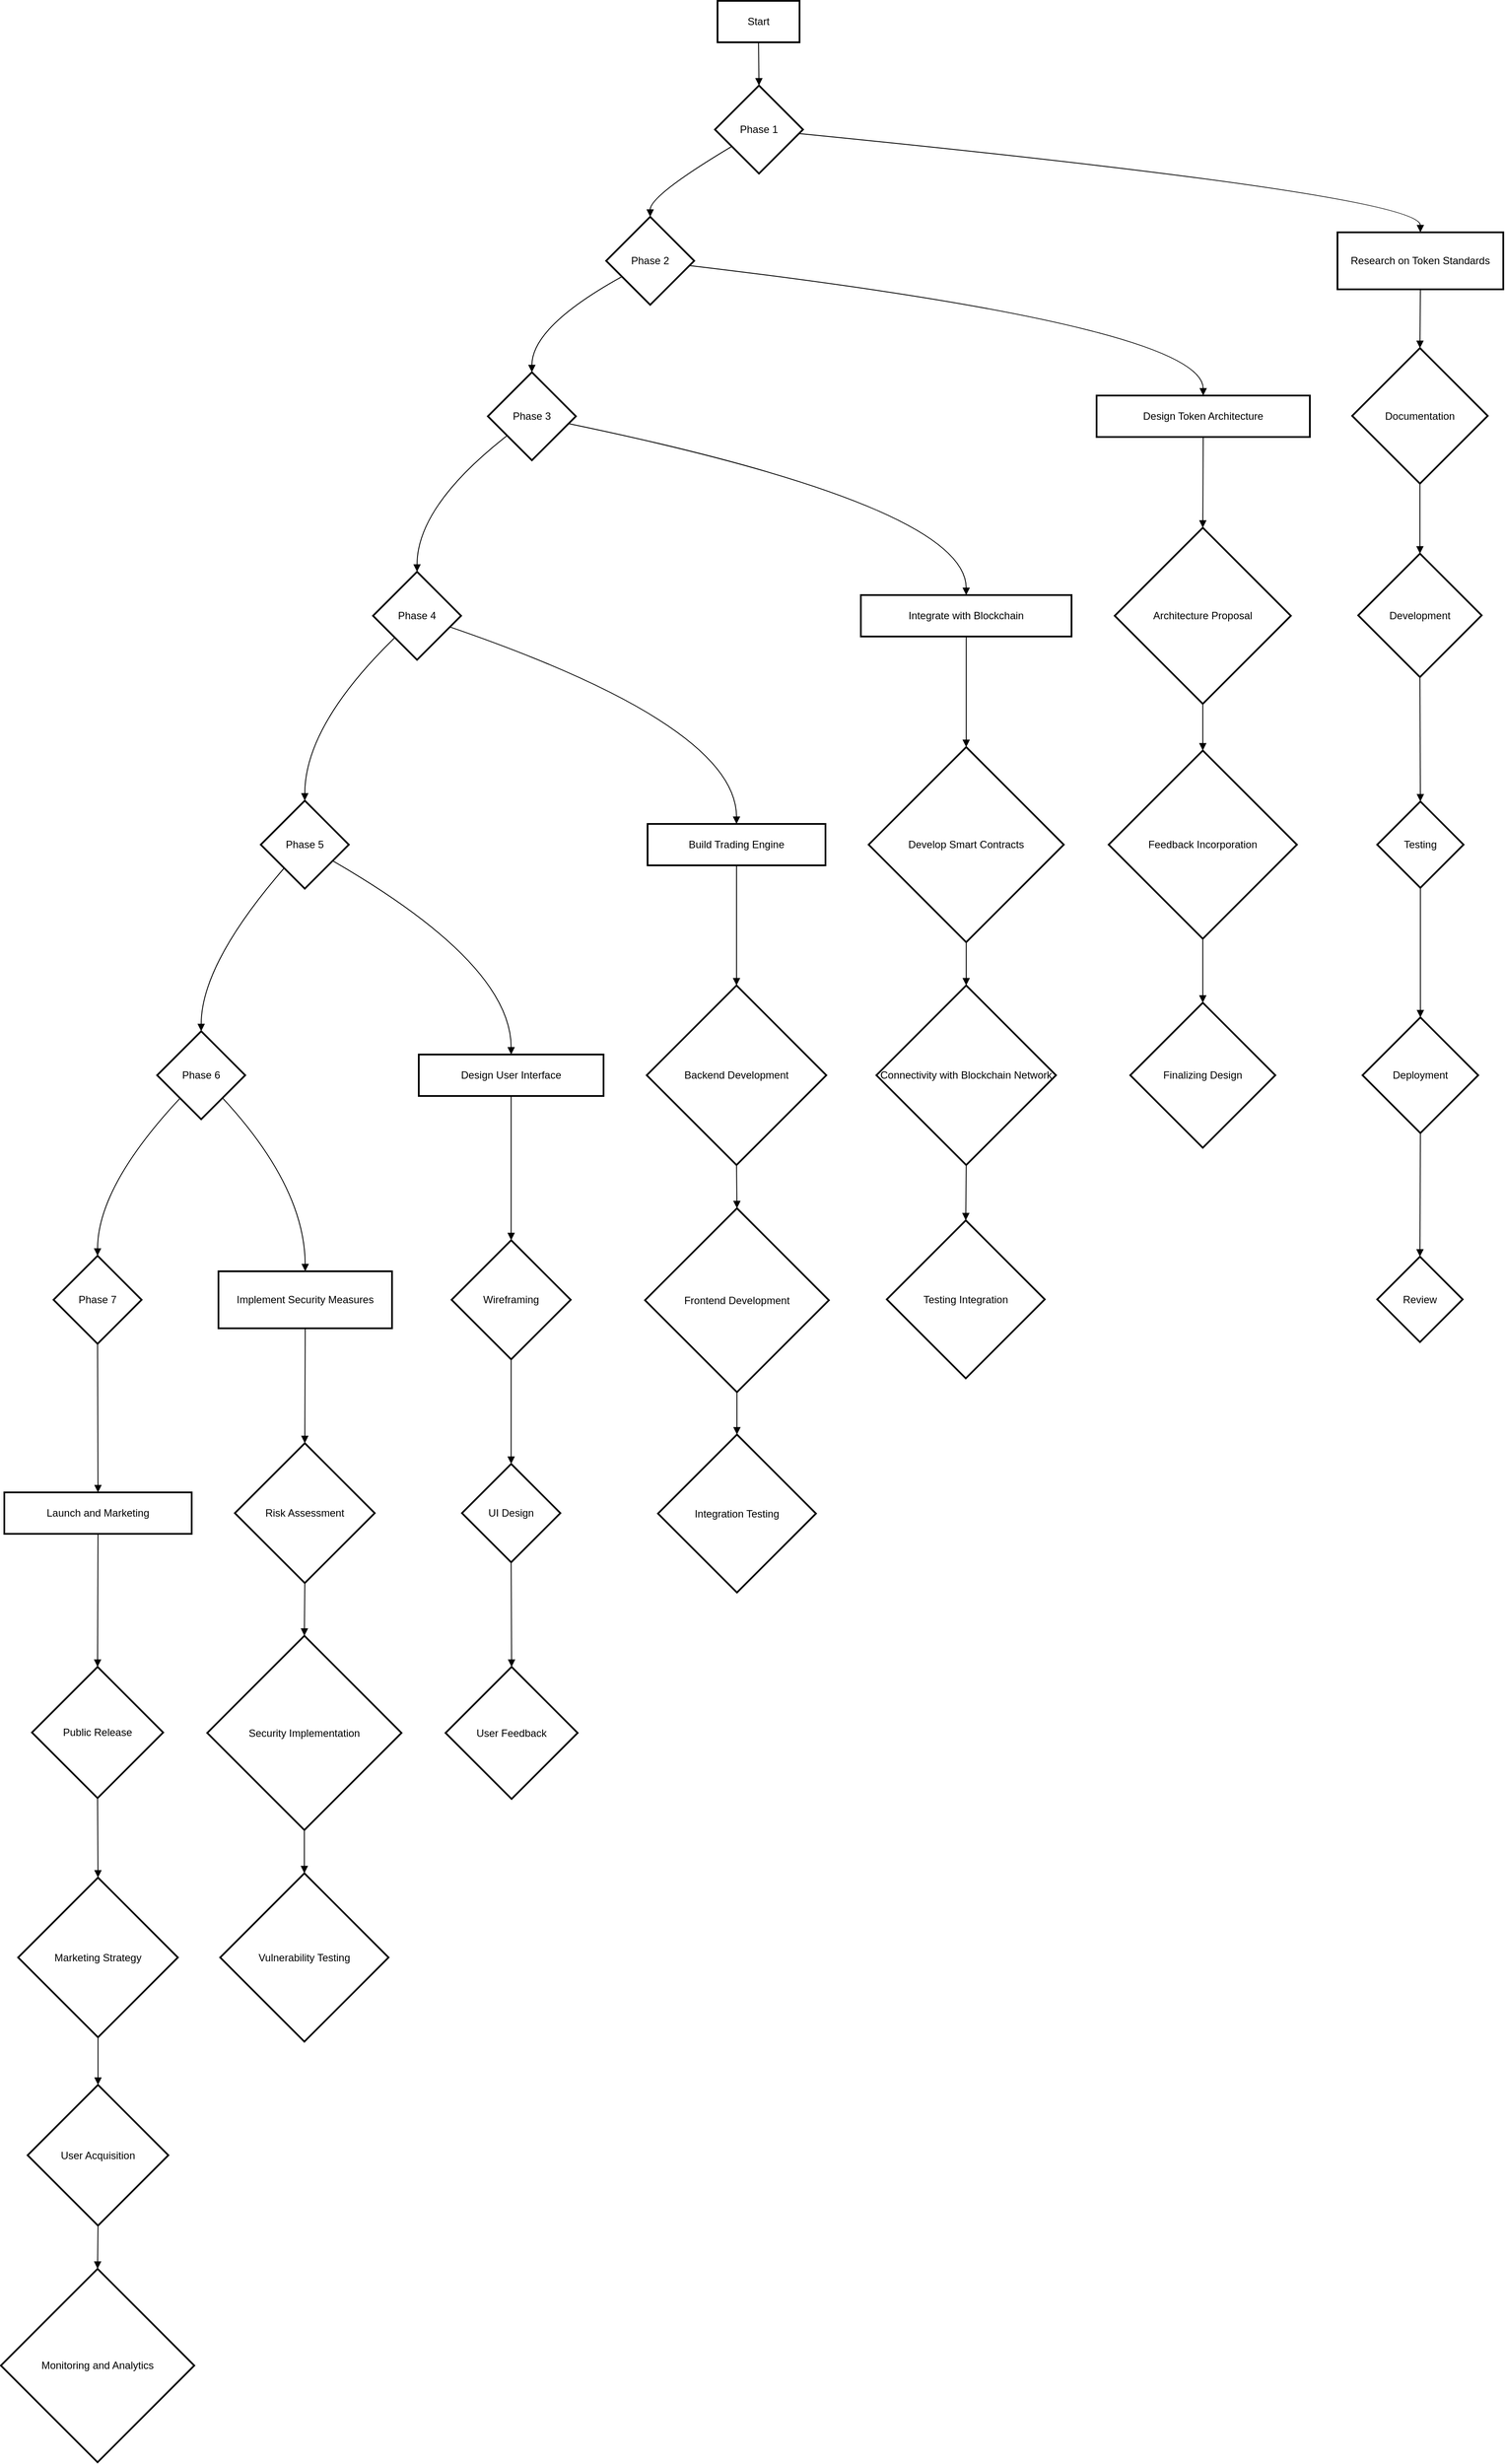 <mxfile version="24.7.17">
  <diagram name="Page-1" id="4DHFi4yc1U27s_IXjOMK">
    <mxGraphModel>
      <root>
        <mxCell id="0" />
        <mxCell id="1" parent="0" />
        <mxCell id="2" value="Start" style="whiteSpace=wrap;strokeWidth=2;" vertex="1" parent="1">
          <mxGeometry x="838" y="8" width="95" height="48" as="geometry" />
        </mxCell>
        <mxCell id="3" value="Phase 1" style="rhombus;strokeWidth=2;whiteSpace=wrap;" vertex="1" parent="1">
          <mxGeometry x="835" y="106" width="102" height="102" as="geometry" />
        </mxCell>
        <mxCell id="4" value="Phase 2" style="rhombus;strokeWidth=2;whiteSpace=wrap;" vertex="1" parent="1">
          <mxGeometry x="709" y="258" width="102" height="102" as="geometry" />
        </mxCell>
        <mxCell id="5" value="Phase 3" style="rhombus;strokeWidth=2;whiteSpace=wrap;" vertex="1" parent="1">
          <mxGeometry x="572" y="438" width="102" height="102" as="geometry" />
        </mxCell>
        <mxCell id="6" value="Phase 4" style="rhombus;strokeWidth=2;whiteSpace=wrap;" vertex="1" parent="1">
          <mxGeometry x="439" y="669" width="102" height="102" as="geometry" />
        </mxCell>
        <mxCell id="7" value="Phase 5" style="rhombus;strokeWidth=2;whiteSpace=wrap;" vertex="1" parent="1">
          <mxGeometry x="309" y="934" width="102" height="102" as="geometry" />
        </mxCell>
        <mxCell id="8" value="Phase 6" style="rhombus;strokeWidth=2;whiteSpace=wrap;" vertex="1" parent="1">
          <mxGeometry x="189" y="1201" width="102" height="102" as="geometry" />
        </mxCell>
        <mxCell id="9" value="Phase 7" style="rhombus;strokeWidth=2;whiteSpace=wrap;" vertex="1" parent="1">
          <mxGeometry x="69" y="1461" width="102" height="102" as="geometry" />
        </mxCell>
        <mxCell id="10" value="Research on Token Standards" style="whiteSpace=wrap;strokeWidth=2;" vertex="1" parent="1">
          <mxGeometry x="1556" y="276" width="192" height="66" as="geometry" />
        </mxCell>
        <mxCell id="11" value="Documentation" style="rhombus;strokeWidth=2;whiteSpace=wrap;" vertex="1" parent="1">
          <mxGeometry x="1573" y="410" width="157" height="157" as="geometry" />
        </mxCell>
        <mxCell id="12" value="Development" style="rhombus;strokeWidth=2;whiteSpace=wrap;" vertex="1" parent="1">
          <mxGeometry x="1580" y="648" width="143" height="143" as="geometry" />
        </mxCell>
        <mxCell id="13" value="Testing" style="rhombus;strokeWidth=2;whiteSpace=wrap;" vertex="1" parent="1">
          <mxGeometry x="1602" y="935" width="100" height="100" as="geometry" />
        </mxCell>
        <mxCell id="14" value="Deployment" style="rhombus;strokeWidth=2;whiteSpace=wrap;" vertex="1" parent="1">
          <mxGeometry x="1585" y="1185" width="134" height="134" as="geometry" />
        </mxCell>
        <mxCell id="15" value="Review" style="rhombus;strokeWidth=2;whiteSpace=wrap;" vertex="1" parent="1">
          <mxGeometry x="1602" y="1462" width="99" height="99" as="geometry" />
        </mxCell>
        <mxCell id="16" value="Design Token Architecture" style="whiteSpace=wrap;strokeWidth=2;" vertex="1" parent="1">
          <mxGeometry x="1277" y="465" width="247" height="48" as="geometry" />
        </mxCell>
        <mxCell id="17" value="Architecture Proposal" style="rhombus;strokeWidth=2;whiteSpace=wrap;" vertex="1" parent="1">
          <mxGeometry x="1298" y="618" width="204" height="204" as="geometry" />
        </mxCell>
        <mxCell id="18" value="Feedback Incorporation" style="rhombus;strokeWidth=2;whiteSpace=wrap;" vertex="1" parent="1">
          <mxGeometry x="1291" y="876" width="218" height="218" as="geometry" />
        </mxCell>
        <mxCell id="19" value="Finalizing Design" style="rhombus;strokeWidth=2;whiteSpace=wrap;" vertex="1" parent="1">
          <mxGeometry x="1316" y="1168" width="168" height="168" as="geometry" />
        </mxCell>
        <mxCell id="20" value="Integrate with Blockchain" style="whiteSpace=wrap;strokeWidth=2;" vertex="1" parent="1">
          <mxGeometry x="1004" y="696" width="244" height="48" as="geometry" />
        </mxCell>
        <mxCell id="21" value="Develop Smart Contracts" style="rhombus;strokeWidth=2;whiteSpace=wrap;" vertex="1" parent="1">
          <mxGeometry x="1013" y="872" width="226" height="226" as="geometry" />
        </mxCell>
        <mxCell id="22" value="Connectivity with Blockchain Network" style="rhombus;strokeWidth=2;whiteSpace=wrap;" vertex="1" parent="1">
          <mxGeometry x="1022" y="1148" width="208" height="208" as="geometry" />
        </mxCell>
        <mxCell id="23" value="Testing Integration" style="rhombus;strokeWidth=2;whiteSpace=wrap;" vertex="1" parent="1">
          <mxGeometry x="1034" y="1420" width="183" height="183" as="geometry" />
        </mxCell>
        <mxCell id="24" value="Build Trading Engine" style="whiteSpace=wrap;strokeWidth=2;" vertex="1" parent="1">
          <mxGeometry x="757" y="961" width="206" height="48" as="geometry" />
        </mxCell>
        <mxCell id="25" value="Backend Development" style="rhombus;strokeWidth=2;whiteSpace=wrap;" vertex="1" parent="1">
          <mxGeometry x="756" y="1148" width="208" height="208" as="geometry" />
        </mxCell>
        <mxCell id="26" value="Frontend Development" style="rhombus;strokeWidth=2;whiteSpace=wrap;" vertex="1" parent="1">
          <mxGeometry x="754" y="1406" width="213" height="213" as="geometry" />
        </mxCell>
        <mxCell id="27" value="Integration Testing" style="rhombus;strokeWidth=2;whiteSpace=wrap;" vertex="1" parent="1">
          <mxGeometry x="769" y="1668" width="183" height="183" as="geometry" />
        </mxCell>
        <mxCell id="28" value="Design User Interface" style="whiteSpace=wrap;strokeWidth=2;" vertex="1" parent="1">
          <mxGeometry x="492" y="1228" width="214" height="48" as="geometry" />
        </mxCell>
        <mxCell id="29" value="Wireframing" style="rhombus;strokeWidth=2;whiteSpace=wrap;" vertex="1" parent="1">
          <mxGeometry x="530" y="1443" width="138" height="138" as="geometry" />
        </mxCell>
        <mxCell id="30" value="UI Design" style="rhombus;strokeWidth=2;whiteSpace=wrap;" vertex="1" parent="1">
          <mxGeometry x="542" y="1702" width="114" height="114" as="geometry" />
        </mxCell>
        <mxCell id="31" value="User Feedback" style="rhombus;strokeWidth=2;whiteSpace=wrap;" vertex="1" parent="1">
          <mxGeometry x="523" y="1937" width="153" height="153" as="geometry" />
        </mxCell>
        <mxCell id="32" value="Implement Security Measures" style="whiteSpace=wrap;strokeWidth=2;" vertex="1" parent="1">
          <mxGeometry x="260" y="1479" width="201" height="66" as="geometry" />
        </mxCell>
        <mxCell id="33" value="Risk Assessment" style="rhombus;strokeWidth=2;whiteSpace=wrap;" vertex="1" parent="1">
          <mxGeometry x="279" y="1678" width="162" height="162" as="geometry" />
        </mxCell>
        <mxCell id="34" value="Security Implementation" style="rhombus;strokeWidth=2;whiteSpace=wrap;" vertex="1" parent="1">
          <mxGeometry x="247" y="1901" width="225" height="225" as="geometry" />
        </mxCell>
        <mxCell id="35" value="Vulnerability Testing" style="rhombus;strokeWidth=2;whiteSpace=wrap;" vertex="1" parent="1">
          <mxGeometry x="262" y="2176" width="195" height="195" as="geometry" />
        </mxCell>
        <mxCell id="36" value="Launch and Marketing" style="whiteSpace=wrap;strokeWidth=2;" vertex="1" parent="1">
          <mxGeometry x="12" y="1735" width="217" height="48" as="geometry" />
        </mxCell>
        <mxCell id="37" value="Public Release" style="rhombus;strokeWidth=2;whiteSpace=wrap;" vertex="1" parent="1">
          <mxGeometry x="44" y="1937" width="152" height="152" as="geometry" />
        </mxCell>
        <mxCell id="38" value="Marketing Strategy" style="rhombus;strokeWidth=2;whiteSpace=wrap;" vertex="1" parent="1">
          <mxGeometry x="28" y="2181" width="185" height="185" as="geometry" />
        </mxCell>
        <mxCell id="39" value="User Acquisition" style="rhombus;strokeWidth=2;whiteSpace=wrap;" vertex="1" parent="1">
          <mxGeometry x="39" y="2421" width="163" height="163" as="geometry" />
        </mxCell>
        <mxCell id="40" value="Monitoring and Analytics" style="rhombus;strokeWidth=2;whiteSpace=wrap;" vertex="1" parent="1">
          <mxGeometry x="8" y="2634" width="224" height="224" as="geometry" />
        </mxCell>
        <mxCell id="41" value="" style="curved=1;startArrow=none;endArrow=block;exitX=0.5;exitY=1.01;entryX=0.5;entryY=0;" edge="1" parent="1" source="2" target="3">
          <mxGeometry relative="1" as="geometry">
            <Array as="points" />
          </mxGeometry>
        </mxCell>
        <mxCell id="42" value="" style="curved=1;startArrow=none;endArrow=block;exitX=0;exitY=0.81;entryX=0.5;entryY=0;" edge="1" parent="1" source="3" target="4">
          <mxGeometry relative="1" as="geometry">
            <Array as="points">
              <mxPoint x="760" y="233" />
            </Array>
          </mxGeometry>
        </mxCell>
        <mxCell id="43" value="" style="curved=1;startArrow=none;endArrow=block;exitX=0;exitY=0.78;entryX=0.5;entryY=0;" edge="1" parent="1" source="4" target="5">
          <mxGeometry relative="1" as="geometry">
            <Array as="points">
              <mxPoint x="623" y="385" />
            </Array>
          </mxGeometry>
        </mxCell>
        <mxCell id="44" value="" style="curved=1;startArrow=none;endArrow=block;exitX=0;exitY=0.89;entryX=0.5;entryY=0;" edge="1" parent="1" source="5" target="6">
          <mxGeometry relative="1" as="geometry">
            <Array as="points">
              <mxPoint x="490" y="593" />
            </Array>
          </mxGeometry>
        </mxCell>
        <mxCell id="45" value="" style="curved=1;startArrow=none;endArrow=block;exitX=0;exitY=0.99;entryX=0.5;entryY=0;" edge="1" parent="1" source="6" target="7">
          <mxGeometry relative="1" as="geometry">
            <Array as="points">
              <mxPoint x="360" y="847" />
            </Array>
          </mxGeometry>
        </mxCell>
        <mxCell id="46" value="" style="curved=1;startArrow=none;endArrow=block;exitX=0.06;exitY=1;entryX=0.5;entryY=0;" edge="1" parent="1" source="7" target="8">
          <mxGeometry relative="1" as="geometry">
            <Array as="points">
              <mxPoint x="240" y="1123" />
            </Array>
          </mxGeometry>
        </mxCell>
        <mxCell id="47" value="" style="curved=1;startArrow=none;endArrow=block;exitX=0.04;exitY=1;entryX=0.5;entryY=0;" edge="1" parent="1" source="8" target="9">
          <mxGeometry relative="1" as="geometry">
            <Array as="points">
              <mxPoint x="120" y="1381" />
            </Array>
          </mxGeometry>
        </mxCell>
        <mxCell id="48" value="" style="curved=1;startArrow=none;endArrow=block;exitX=1;exitY=0.55;entryX=0.5;entryY=0.01;" edge="1" parent="1" source="3" target="10">
          <mxGeometry relative="1" as="geometry">
            <Array as="points">
              <mxPoint x="1652" y="233" />
            </Array>
          </mxGeometry>
        </mxCell>
        <mxCell id="49" value="" style="curved=1;startArrow=none;endArrow=block;exitX=0.5;exitY=1.01;entryX=0.5;entryY=0;" edge="1" parent="1" source="10" target="11">
          <mxGeometry relative="1" as="geometry">
            <Array as="points" />
          </mxGeometry>
        </mxCell>
        <mxCell id="50" value="" style="curved=1;startArrow=none;endArrow=block;exitX=0.5;exitY=1;entryX=0.5;entryY=0;" edge="1" parent="1" source="11" target="12">
          <mxGeometry relative="1" as="geometry">
            <Array as="points" />
          </mxGeometry>
        </mxCell>
        <mxCell id="51" value="" style="curved=1;startArrow=none;endArrow=block;exitX=0.5;exitY=1;entryX=0.5;entryY=0;" edge="1" parent="1" source="12" target="13">
          <mxGeometry relative="1" as="geometry">
            <Array as="points" />
          </mxGeometry>
        </mxCell>
        <mxCell id="52" value="" style="curved=1;startArrow=none;endArrow=block;exitX=0.5;exitY=1;entryX=0.5;entryY=0;" edge="1" parent="1" source="13" target="14">
          <mxGeometry relative="1" as="geometry">
            <Array as="points" />
          </mxGeometry>
        </mxCell>
        <mxCell id="53" value="" style="curved=1;startArrow=none;endArrow=block;exitX=0.5;exitY=1;entryX=0.5;entryY=0;" edge="1" parent="1" source="14" target="15">
          <mxGeometry relative="1" as="geometry">
            <Array as="points" />
          </mxGeometry>
        </mxCell>
        <mxCell id="54" value="" style="curved=1;startArrow=none;endArrow=block;exitX=1;exitY=0.56;entryX=0.5;entryY=0;" edge="1" parent="1" source="4" target="16">
          <mxGeometry relative="1" as="geometry">
            <Array as="points">
              <mxPoint x="1400" y="385" />
            </Array>
          </mxGeometry>
        </mxCell>
        <mxCell id="55" value="" style="curved=1;startArrow=none;endArrow=block;exitX=0.5;exitY=1;entryX=0.5;entryY=0;" edge="1" parent="1" source="16" target="17">
          <mxGeometry relative="1" as="geometry">
            <Array as="points" />
          </mxGeometry>
        </mxCell>
        <mxCell id="56" value="" style="curved=1;startArrow=none;endArrow=block;exitX=0.5;exitY=1;entryX=0.5;entryY=0;" edge="1" parent="1" source="17" target="18">
          <mxGeometry relative="1" as="geometry">
            <Array as="points" />
          </mxGeometry>
        </mxCell>
        <mxCell id="57" value="" style="curved=1;startArrow=none;endArrow=block;exitX=0.5;exitY=1;entryX=0.5;entryY=0;" edge="1" parent="1" source="18" target="19">
          <mxGeometry relative="1" as="geometry">
            <Array as="points" />
          </mxGeometry>
        </mxCell>
        <mxCell id="58" value="" style="curved=1;startArrow=none;endArrow=block;exitX=1;exitY=0.6;entryX=0.5;entryY=-0.01;" edge="1" parent="1" source="5" target="20">
          <mxGeometry relative="1" as="geometry">
            <Array as="points">
              <mxPoint x="1126" y="593" />
            </Array>
          </mxGeometry>
        </mxCell>
        <mxCell id="59" value="" style="curved=1;startArrow=none;endArrow=block;exitX=0.5;exitY=1;entryX=0.5;entryY=0;" edge="1" parent="1" source="20" target="21">
          <mxGeometry relative="1" as="geometry">
            <Array as="points" />
          </mxGeometry>
        </mxCell>
        <mxCell id="60" value="" style="curved=1;startArrow=none;endArrow=block;exitX=0.5;exitY=1;entryX=0.5;entryY=0;" edge="1" parent="1" source="21" target="22">
          <mxGeometry relative="1" as="geometry">
            <Array as="points" />
          </mxGeometry>
        </mxCell>
        <mxCell id="61" value="" style="curved=1;startArrow=none;endArrow=block;exitX=0.5;exitY=1;entryX=0.5;entryY=0;" edge="1" parent="1" source="22" target="23">
          <mxGeometry relative="1" as="geometry">
            <Array as="points" />
          </mxGeometry>
        </mxCell>
        <mxCell id="62" value="" style="curved=1;startArrow=none;endArrow=block;exitX=1;exitY=0.67;entryX=0.5;entryY=-0.01;" edge="1" parent="1" source="6" target="24">
          <mxGeometry relative="1" as="geometry">
            <Array as="points">
              <mxPoint x="860" y="847" />
            </Array>
          </mxGeometry>
        </mxCell>
        <mxCell id="63" value="" style="curved=1;startArrow=none;endArrow=block;exitX=0.5;exitY=1;entryX=0.5;entryY=0;" edge="1" parent="1" source="24" target="25">
          <mxGeometry relative="1" as="geometry">
            <Array as="points" />
          </mxGeometry>
        </mxCell>
        <mxCell id="64" value="" style="curved=1;startArrow=none;endArrow=block;exitX=0.5;exitY=1;entryX=0.5;entryY=0;" edge="1" parent="1" source="25" target="26">
          <mxGeometry relative="1" as="geometry">
            <Array as="points" />
          </mxGeometry>
        </mxCell>
        <mxCell id="65" value="" style="curved=1;startArrow=none;endArrow=block;exitX=0.5;exitY=1;entryX=0.5;entryY=0;" edge="1" parent="1" source="26" target="27">
          <mxGeometry relative="1" as="geometry">
            <Array as="points" />
          </mxGeometry>
        </mxCell>
        <mxCell id="66" value="" style="curved=1;startArrow=none;endArrow=block;exitX=1;exitY=0.79;entryX=0.5;entryY=-0.01;" edge="1" parent="1" source="7" target="28">
          <mxGeometry relative="1" as="geometry">
            <Array as="points">
              <mxPoint x="599" y="1123" />
            </Array>
          </mxGeometry>
        </mxCell>
        <mxCell id="67" value="" style="curved=1;startArrow=none;endArrow=block;exitX=0.5;exitY=1;entryX=0.5;entryY=0;" edge="1" parent="1" source="28" target="29">
          <mxGeometry relative="1" as="geometry">
            <Array as="points" />
          </mxGeometry>
        </mxCell>
        <mxCell id="68" value="" style="curved=1;startArrow=none;endArrow=block;exitX=0.5;exitY=1;entryX=0.5;entryY=0;" edge="1" parent="1" source="29" target="30">
          <mxGeometry relative="1" as="geometry">
            <Array as="points" />
          </mxGeometry>
        </mxCell>
        <mxCell id="69" value="" style="curved=1;startArrow=none;endArrow=block;exitX=0.5;exitY=1.01;entryX=0.5;entryY=0;" edge="1" parent="1" source="30" target="31">
          <mxGeometry relative="1" as="geometry">
            <Array as="points" />
          </mxGeometry>
        </mxCell>
        <mxCell id="70" value="" style="curved=1;startArrow=none;endArrow=block;exitX=0.97;exitY=1;entryX=0.5;entryY=0;" edge="1" parent="1" source="8" target="32">
          <mxGeometry relative="1" as="geometry">
            <Array as="points">
              <mxPoint x="360" y="1381" />
            </Array>
          </mxGeometry>
        </mxCell>
        <mxCell id="71" value="" style="curved=1;startArrow=none;endArrow=block;exitX=0.5;exitY=1;entryX=0.5;entryY=0;" edge="1" parent="1" source="32" target="33">
          <mxGeometry relative="1" as="geometry">
            <Array as="points" />
          </mxGeometry>
        </mxCell>
        <mxCell id="72" value="" style="curved=1;startArrow=none;endArrow=block;exitX=0.5;exitY=1;entryX=0.5;entryY=0;" edge="1" parent="1" source="33" target="34">
          <mxGeometry relative="1" as="geometry">
            <Array as="points" />
          </mxGeometry>
        </mxCell>
        <mxCell id="73" value="" style="curved=1;startArrow=none;endArrow=block;exitX=0.5;exitY=1;entryX=0.5;entryY=0;" edge="1" parent="1" source="34" target="35">
          <mxGeometry relative="1" as="geometry">
            <Array as="points" />
          </mxGeometry>
        </mxCell>
        <mxCell id="74" value="" style="curved=1;startArrow=none;endArrow=block;exitX=0.5;exitY=1;entryX=0.5;entryY=0.01;" edge="1" parent="1" source="9" target="36">
          <mxGeometry relative="1" as="geometry">
            <Array as="points" />
          </mxGeometry>
        </mxCell>
        <mxCell id="75" value="" style="curved=1;startArrow=none;endArrow=block;exitX=0.5;exitY=1.02;entryX=0.5;entryY=0;" edge="1" parent="1" source="36" target="37">
          <mxGeometry relative="1" as="geometry">
            <Array as="points" />
          </mxGeometry>
        </mxCell>
        <mxCell id="76" value="" style="curved=1;startArrow=none;endArrow=block;exitX=0.5;exitY=1;entryX=0.5;entryY=0;" edge="1" parent="1" source="37" target="38">
          <mxGeometry relative="1" as="geometry">
            <Array as="points" />
          </mxGeometry>
        </mxCell>
        <mxCell id="77" value="" style="curved=1;startArrow=none;endArrow=block;exitX=0.5;exitY=1;entryX=0.5;entryY=0;" edge="1" parent="1" source="38" target="39">
          <mxGeometry relative="1" as="geometry">
            <Array as="points" />
          </mxGeometry>
        </mxCell>
        <mxCell id="78" value="" style="curved=1;startArrow=none;endArrow=block;exitX=0.5;exitY=1;entryX=0.5;entryY=0;" edge="1" parent="1" source="39" target="40">
          <mxGeometry relative="1" as="geometry">
            <Array as="points" />
          </mxGeometry>
        </mxCell>
      </root>
    </mxGraphModel>
  </diagram>
</mxfile>
